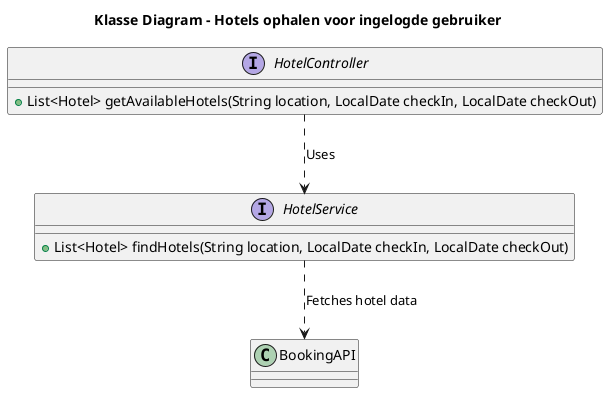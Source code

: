 @startuml
title Klasse Diagram - Hotels ophalen voor ingelogde gebruiker

interface HotelController {
    + List<Hotel> getAvailableHotels(String location, LocalDate checkIn, LocalDate checkOut)
}

interface HotelService {
    + List<Hotel> findHotels(String location, LocalDate checkIn, LocalDate checkOut)
}

HotelController ..> HotelService : Uses
HotelService ..> BookingAPI : Fetches hotel data

@enduml
